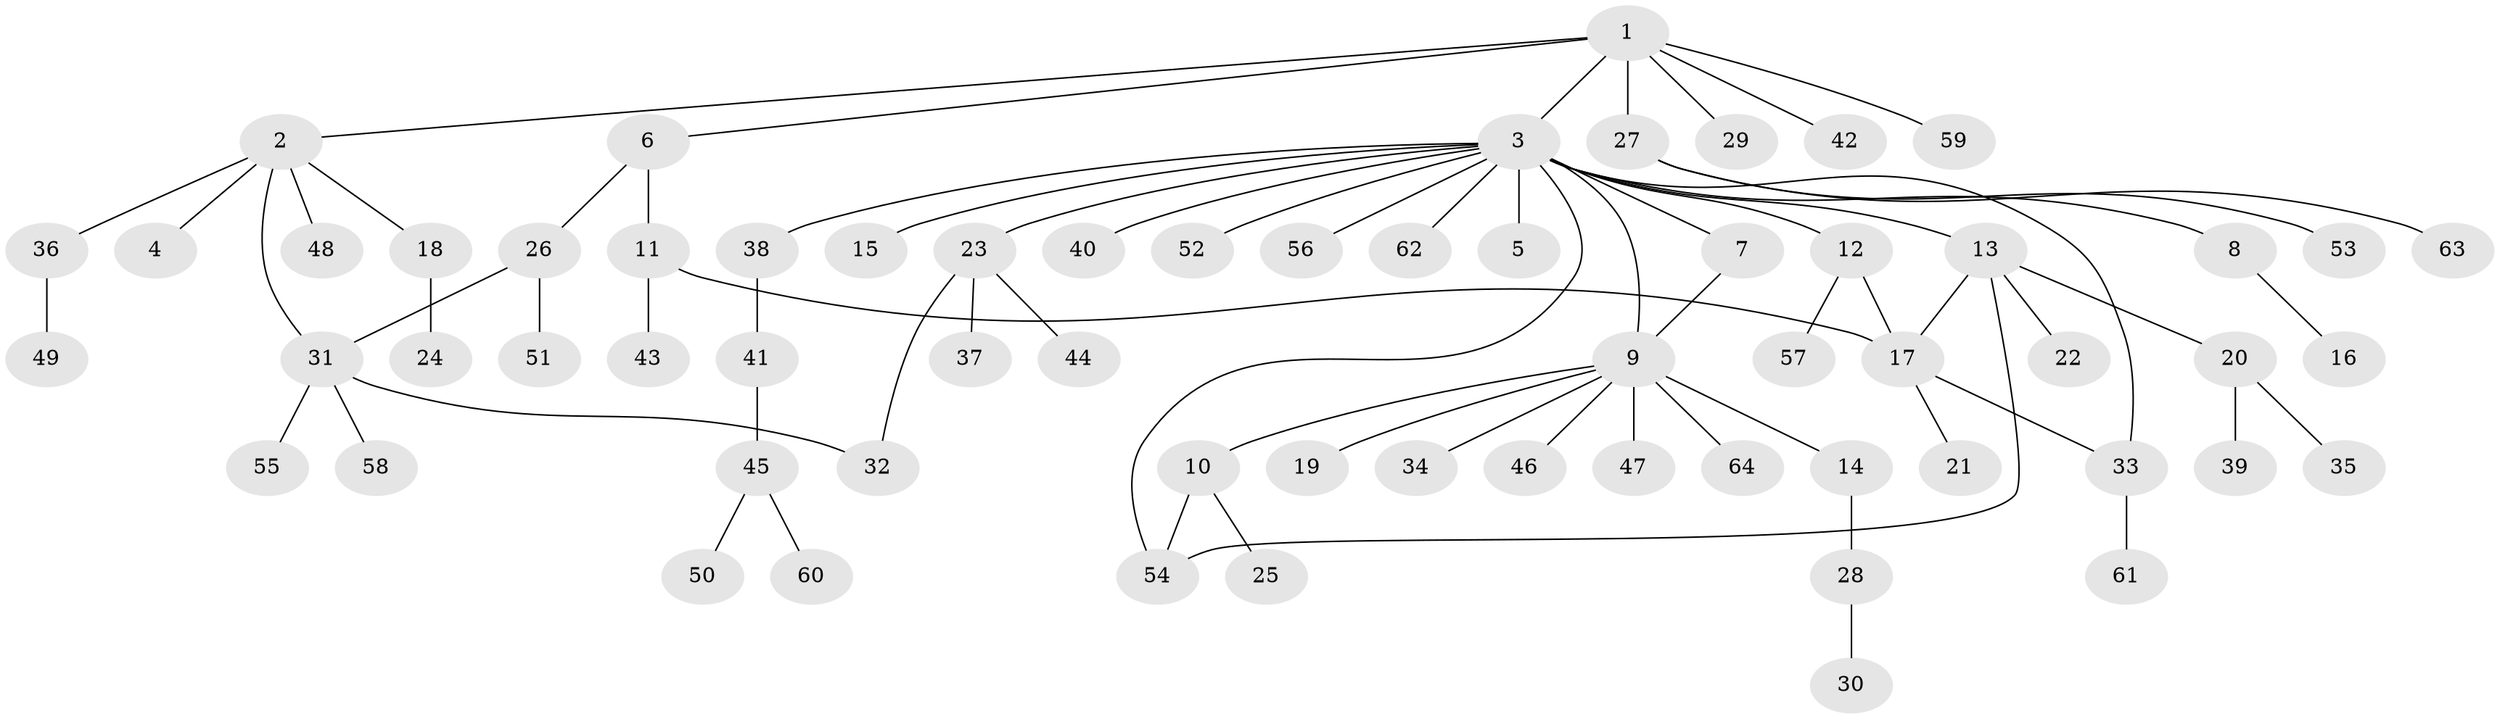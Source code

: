 // Generated by graph-tools (version 1.1) at 2025/14/03/09/25 04:14:29]
// undirected, 64 vertices, 71 edges
graph export_dot {
graph [start="1"]
  node [color=gray90,style=filled];
  1;
  2;
  3;
  4;
  5;
  6;
  7;
  8;
  9;
  10;
  11;
  12;
  13;
  14;
  15;
  16;
  17;
  18;
  19;
  20;
  21;
  22;
  23;
  24;
  25;
  26;
  27;
  28;
  29;
  30;
  31;
  32;
  33;
  34;
  35;
  36;
  37;
  38;
  39;
  40;
  41;
  42;
  43;
  44;
  45;
  46;
  47;
  48;
  49;
  50;
  51;
  52;
  53;
  54;
  55;
  56;
  57;
  58;
  59;
  60;
  61;
  62;
  63;
  64;
  1 -- 2;
  1 -- 3;
  1 -- 6;
  1 -- 27;
  1 -- 29;
  1 -- 42;
  1 -- 59;
  2 -- 4;
  2 -- 18;
  2 -- 31;
  2 -- 36;
  2 -- 48;
  3 -- 5;
  3 -- 7;
  3 -- 8;
  3 -- 9;
  3 -- 12;
  3 -- 13;
  3 -- 15;
  3 -- 23;
  3 -- 33;
  3 -- 38;
  3 -- 40;
  3 -- 52;
  3 -- 54;
  3 -- 56;
  3 -- 62;
  6 -- 11;
  6 -- 26;
  7 -- 9;
  8 -- 16;
  9 -- 10;
  9 -- 14;
  9 -- 19;
  9 -- 34;
  9 -- 46;
  9 -- 47;
  9 -- 64;
  10 -- 25;
  10 -- 54;
  11 -- 17;
  11 -- 43;
  12 -- 17;
  12 -- 57;
  13 -- 17;
  13 -- 20;
  13 -- 22;
  13 -- 54;
  14 -- 28;
  17 -- 21;
  17 -- 33;
  18 -- 24;
  20 -- 35;
  20 -- 39;
  23 -- 32;
  23 -- 37;
  23 -- 44;
  26 -- 31;
  26 -- 51;
  27 -- 53;
  27 -- 63;
  28 -- 30;
  31 -- 32;
  31 -- 55;
  31 -- 58;
  33 -- 61;
  36 -- 49;
  38 -- 41;
  41 -- 45;
  45 -- 50;
  45 -- 60;
}
